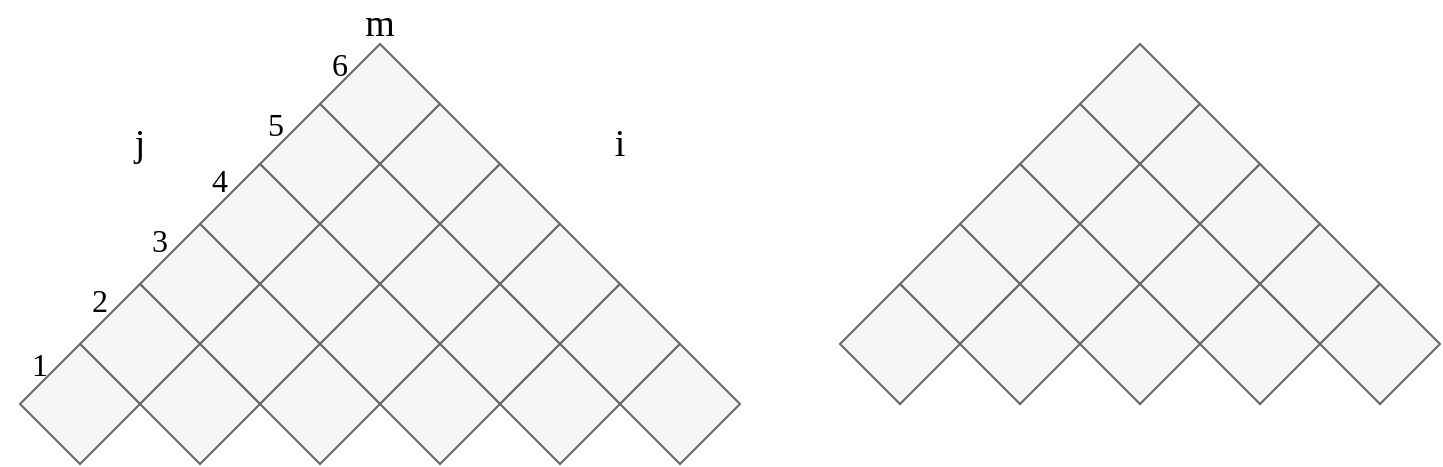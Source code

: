<mxfile version="12.3.3" type="github" pages="1">
  <diagram id="A5NQOXtNuCn2YS7XO_Ea" name="Page-1">
    <mxGraphModel dx="772" dy="457" grid="1" gridSize="10" guides="1" tooltips="1" connect="1" arrows="1" fold="1" page="1" pageScale="1" pageWidth="850" pageHeight="1100" math="0" shadow="0">
      <root>
        <mxCell id="0"/>
        <mxCell id="1" parent="0"/>
        <mxCell id="EKviAfosVV8FFSTH-Syd-3" value="" style="rhombus;whiteSpace=wrap;html=1;fillColor=#f5f5f5;strokeColor=#666666;fontColor=#333333;" vertex="1" parent="1">
          <mxGeometry x="190" y="190" width="60" height="60" as="geometry"/>
        </mxCell>
        <mxCell id="EKviAfosVV8FFSTH-Syd-4" value="" style="rhombus;whiteSpace=wrap;html=1;fillColor=#f5f5f5;strokeColor=#666666;fontColor=#333333;" vertex="1" parent="1">
          <mxGeometry x="220" y="220" width="60" height="60" as="geometry"/>
        </mxCell>
        <mxCell id="EKviAfosVV8FFSTH-Syd-5" value="" style="rhombus;whiteSpace=wrap;html=1;fillColor=#f5f5f5;strokeColor=#666666;fontColor=#333333;" vertex="1" parent="1">
          <mxGeometry x="250" y="250" width="60" height="60" as="geometry"/>
        </mxCell>
        <mxCell id="EKviAfosVV8FFSTH-Syd-6" value="" style="rhombus;whiteSpace=wrap;html=1;fillColor=#f5f5f5;strokeColor=#666666;fontColor=#333333;" vertex="1" parent="1">
          <mxGeometry x="280" y="280" width="60" height="60" as="geometry"/>
        </mxCell>
        <mxCell id="EKviAfosVV8FFSTH-Syd-7" value="" style="rhombus;whiteSpace=wrap;html=1;fillColor=#f5f5f5;strokeColor=#666666;fontColor=#333333;" vertex="1" parent="1">
          <mxGeometry x="310" y="310" width="60" height="60" as="geometry"/>
        </mxCell>
        <mxCell id="EKviAfosVV8FFSTH-Syd-8" value="" style="rhombus;whiteSpace=wrap;html=1;fillColor=#f5f5f5;strokeColor=#666666;fontColor=#333333;" vertex="1" parent="1">
          <mxGeometry x="340" y="340" width="60" height="60" as="geometry"/>
        </mxCell>
        <mxCell id="EKviAfosVV8FFSTH-Syd-9" value="" style="rhombus;whiteSpace=wrap;html=1;fillColor=#f5f5f5;strokeColor=#666666;fontColor=#333333;" vertex="1" parent="1">
          <mxGeometry x="160" y="220" width="60" height="60" as="geometry"/>
        </mxCell>
        <mxCell id="EKviAfosVV8FFSTH-Syd-10" value="" style="rhombus;whiteSpace=wrap;html=1;fillColor=#f5f5f5;strokeColor=#666666;fontColor=#333333;" vertex="1" parent="1">
          <mxGeometry x="190" y="250" width="60" height="60" as="geometry"/>
        </mxCell>
        <mxCell id="EKviAfosVV8FFSTH-Syd-11" value="" style="rhombus;whiteSpace=wrap;html=1;fillColor=#f5f5f5;strokeColor=#666666;fontColor=#333333;" vertex="1" parent="1">
          <mxGeometry x="220" y="280" width="60" height="60" as="geometry"/>
        </mxCell>
        <mxCell id="EKviAfosVV8FFSTH-Syd-12" value="" style="rhombus;whiteSpace=wrap;html=1;fillColor=#f5f5f5;strokeColor=#666666;fontColor=#333333;" vertex="1" parent="1">
          <mxGeometry x="250" y="310" width="60" height="60" as="geometry"/>
        </mxCell>
        <mxCell id="EKviAfosVV8FFSTH-Syd-13" value="" style="rhombus;whiteSpace=wrap;html=1;fillColor=#f5f5f5;strokeColor=#666666;fontColor=#333333;" vertex="1" parent="1">
          <mxGeometry x="280" y="340" width="60" height="60" as="geometry"/>
        </mxCell>
        <mxCell id="EKviAfosVV8FFSTH-Syd-15" value="" style="rhombus;whiteSpace=wrap;html=1;fillColor=#f5f5f5;strokeColor=#666666;fontColor=#333333;" vertex="1" parent="1">
          <mxGeometry x="130" y="250" width="60" height="60" as="geometry"/>
        </mxCell>
        <mxCell id="EKviAfosVV8FFSTH-Syd-16" value="" style="rhombus;whiteSpace=wrap;html=1;fillColor=#f5f5f5;strokeColor=#666666;fontColor=#333333;" vertex="1" parent="1">
          <mxGeometry x="160" y="280" width="60" height="60" as="geometry"/>
        </mxCell>
        <mxCell id="EKviAfosVV8FFSTH-Syd-17" value="" style="rhombus;whiteSpace=wrap;html=1;fillColor=#f5f5f5;strokeColor=#666666;fontColor=#333333;" vertex="1" parent="1">
          <mxGeometry x="190" y="310" width="60" height="60" as="geometry"/>
        </mxCell>
        <mxCell id="EKviAfosVV8FFSTH-Syd-18" value="" style="rhombus;whiteSpace=wrap;html=1;fillColor=#f5f5f5;strokeColor=#666666;fontColor=#333333;" vertex="1" parent="1">
          <mxGeometry x="220" y="340" width="60" height="60" as="geometry"/>
        </mxCell>
        <mxCell id="EKviAfosVV8FFSTH-Syd-22" value="" style="rhombus;whiteSpace=wrap;html=1;fillColor=#f5f5f5;strokeColor=#666666;fontColor=#333333;" vertex="1" parent="1">
          <mxGeometry x="100" y="280" width="60" height="60" as="geometry"/>
        </mxCell>
        <mxCell id="EKviAfosVV8FFSTH-Syd-23" value="" style="rhombus;whiteSpace=wrap;html=1;fillColor=#f5f5f5;strokeColor=#666666;fontColor=#333333;" vertex="1" parent="1">
          <mxGeometry x="130" y="310" width="60" height="60" as="geometry"/>
        </mxCell>
        <mxCell id="EKviAfosVV8FFSTH-Syd-24" value="" style="rhombus;whiteSpace=wrap;html=1;fillColor=#f5f5f5;strokeColor=#666666;fontColor=#333333;" vertex="1" parent="1">
          <mxGeometry x="160" y="340" width="60" height="60" as="geometry"/>
        </mxCell>
        <mxCell id="EKviAfosVV8FFSTH-Syd-25" value="" style="rhombus;whiteSpace=wrap;html=1;fillColor=#f5f5f5;strokeColor=#666666;fontColor=#333333;" vertex="1" parent="1">
          <mxGeometry x="70" y="310" width="60" height="60" as="geometry"/>
        </mxCell>
        <mxCell id="EKviAfosVV8FFSTH-Syd-26" value="" style="rhombus;whiteSpace=wrap;html=1;fillColor=#f5f5f5;strokeColor=#666666;fontColor=#333333;" vertex="1" parent="1">
          <mxGeometry x="100" y="340" width="60" height="60" as="geometry"/>
        </mxCell>
        <mxCell id="EKviAfosVV8FFSTH-Syd-27" value="" style="rhombus;whiteSpace=wrap;html=1;fillColor=#f5f5f5;strokeColor=#666666;fontColor=#333333;" vertex="1" parent="1">
          <mxGeometry x="40" y="340" width="60" height="60" as="geometry"/>
        </mxCell>
        <mxCell id="EKviAfosVV8FFSTH-Syd-44" value="" style="rhombus;whiteSpace=wrap;html=1;fillColor=#f5f5f5;strokeColor=#666666;fontColor=#333333;" vertex="1" parent="1">
          <mxGeometry x="570" y="190" width="60" height="60" as="geometry"/>
        </mxCell>
        <mxCell id="EKviAfosVV8FFSTH-Syd-45" value="" style="rhombus;whiteSpace=wrap;html=1;fillColor=#f5f5f5;strokeColor=#666666;fontColor=#333333;" vertex="1" parent="1">
          <mxGeometry x="600" y="220" width="60" height="60" as="geometry"/>
        </mxCell>
        <mxCell id="EKviAfosVV8FFSTH-Syd-46" value="" style="rhombus;whiteSpace=wrap;html=1;fillColor=#f5f5f5;strokeColor=#666666;fontColor=#333333;" vertex="1" parent="1">
          <mxGeometry x="630" y="250" width="60" height="60" as="geometry"/>
        </mxCell>
        <mxCell id="EKviAfosVV8FFSTH-Syd-47" value="" style="rhombus;whiteSpace=wrap;html=1;fillColor=#f5f5f5;strokeColor=#666666;fontColor=#333333;" vertex="1" parent="1">
          <mxGeometry x="660" y="280" width="60" height="60" as="geometry"/>
        </mxCell>
        <mxCell id="EKviAfosVV8FFSTH-Syd-48" value="" style="rhombus;whiteSpace=wrap;html=1;fillColor=#f5f5f5;strokeColor=#666666;fontColor=#333333;" vertex="1" parent="1">
          <mxGeometry x="690" y="310" width="60" height="60" as="geometry"/>
        </mxCell>
        <mxCell id="EKviAfosVV8FFSTH-Syd-49" value="" style="rhombus;whiteSpace=wrap;html=1;fillColor=#f5f5f5;strokeColor=#666666;fontColor=#333333;" vertex="1" parent="1">
          <mxGeometry x="540" y="220" width="60" height="60" as="geometry"/>
        </mxCell>
        <mxCell id="EKviAfosVV8FFSTH-Syd-50" value="" style="rhombus;whiteSpace=wrap;html=1;fillColor=#f5f5f5;strokeColor=#666666;fontColor=#333333;" vertex="1" parent="1">
          <mxGeometry x="570" y="250" width="60" height="60" as="geometry"/>
        </mxCell>
        <mxCell id="EKviAfosVV8FFSTH-Syd-51" value="" style="rhombus;whiteSpace=wrap;html=1;fillColor=#f5f5f5;strokeColor=#666666;fontColor=#333333;" vertex="1" parent="1">
          <mxGeometry x="600" y="280" width="60" height="60" as="geometry"/>
        </mxCell>
        <mxCell id="EKviAfosVV8FFSTH-Syd-52" value="" style="rhombus;whiteSpace=wrap;html=1;fillColor=#f5f5f5;strokeColor=#666666;fontColor=#333333;" vertex="1" parent="1">
          <mxGeometry x="630" y="310" width="60" height="60" as="geometry"/>
        </mxCell>
        <mxCell id="EKviAfosVV8FFSTH-Syd-53" value="" style="rhombus;whiteSpace=wrap;html=1;fillColor=#f5f5f5;strokeColor=#666666;fontColor=#333333;" vertex="1" parent="1">
          <mxGeometry x="510" y="250" width="60" height="60" as="geometry"/>
        </mxCell>
        <mxCell id="EKviAfosVV8FFSTH-Syd-54" value="" style="rhombus;whiteSpace=wrap;html=1;fillColor=#f5f5f5;strokeColor=#666666;fontColor=#333333;" vertex="1" parent="1">
          <mxGeometry x="540" y="280" width="60" height="60" as="geometry"/>
        </mxCell>
        <mxCell id="EKviAfosVV8FFSTH-Syd-55" value="" style="rhombus;whiteSpace=wrap;html=1;fillColor=#f5f5f5;strokeColor=#666666;fontColor=#333333;" vertex="1" parent="1">
          <mxGeometry x="570" y="310" width="60" height="60" as="geometry"/>
        </mxCell>
        <mxCell id="EKviAfosVV8FFSTH-Syd-56" value="" style="rhombus;whiteSpace=wrap;html=1;fillColor=#f5f5f5;strokeColor=#666666;fontColor=#333333;" vertex="1" parent="1">
          <mxGeometry x="480" y="280" width="60" height="60" as="geometry"/>
        </mxCell>
        <mxCell id="EKviAfosVV8FFSTH-Syd-57" value="" style="rhombus;whiteSpace=wrap;html=1;fillColor=#f5f5f5;strokeColor=#666666;fontColor=#333333;" vertex="1" parent="1">
          <mxGeometry x="510" y="310" width="60" height="60" as="geometry"/>
        </mxCell>
        <mxCell id="EKviAfosVV8FFSTH-Syd-58" value="" style="rhombus;whiteSpace=wrap;html=1;fillColor=#f5f5f5;strokeColor=#666666;fontColor=#333333;" vertex="1" parent="1">
          <mxGeometry x="450" y="310" width="60" height="60" as="geometry"/>
        </mxCell>
        <mxCell id="EKviAfosVV8FFSTH-Syd-59" value="&lt;font style=&quot;font-size: 19px&quot;&gt;m&lt;/font&gt;" style="text;html=1;strokeColor=none;fillColor=none;align=center;verticalAlign=middle;whiteSpace=wrap;rounded=0;fontFamily=Times New Roman;fontSize=16;" vertex="1" parent="1">
          <mxGeometry x="200" y="170" width="40" height="20" as="geometry"/>
        </mxCell>
        <mxCell id="EKviAfosVV8FFSTH-Syd-63" value="&lt;font style=&quot;font-size: 19px&quot;&gt;i&lt;/font&gt;" style="text;html=1;strokeColor=none;fillColor=none;align=center;verticalAlign=middle;whiteSpace=wrap;rounded=0;fontFamily=Times New Roman;fontSize=16;" vertex="1" parent="1">
          <mxGeometry x="320" y="230" width="40" height="20" as="geometry"/>
        </mxCell>
        <mxCell id="EKviAfosVV8FFSTH-Syd-65" value="&lt;font style=&quot;font-size: 19px&quot;&gt;j&lt;/font&gt;" style="text;html=1;strokeColor=none;fillColor=none;align=center;verticalAlign=middle;whiteSpace=wrap;rounded=0;fontFamily=Times New Roman;fontSize=16;" vertex="1" parent="1">
          <mxGeometry x="80" y="230" width="40" height="20" as="geometry"/>
        </mxCell>
        <mxCell id="EKviAfosVV8FFSTH-Syd-66" value="1" style="text;html=1;strokeColor=none;fillColor=none;align=center;verticalAlign=middle;whiteSpace=wrap;rounded=0;fontFamily=Times New Roman;fontSize=16;" vertex="1" parent="1">
          <mxGeometry x="30" y="340" width="40" height="20" as="geometry"/>
        </mxCell>
        <mxCell id="EKviAfosVV8FFSTH-Syd-67" value="2" style="text;html=1;strokeColor=none;fillColor=none;align=center;verticalAlign=middle;whiteSpace=wrap;rounded=0;fontFamily=Times New Roman;fontSize=16;" vertex="1" parent="1">
          <mxGeometry x="60" y="308" width="40" height="20" as="geometry"/>
        </mxCell>
        <mxCell id="EKviAfosVV8FFSTH-Syd-68" value="3" style="text;html=1;strokeColor=none;fillColor=none;align=center;verticalAlign=middle;whiteSpace=wrap;rounded=0;fontFamily=Times New Roman;fontSize=16;" vertex="1" parent="1">
          <mxGeometry x="90" y="278" width="40" height="20" as="geometry"/>
        </mxCell>
        <mxCell id="EKviAfosVV8FFSTH-Syd-69" value="4" style="text;html=1;strokeColor=none;fillColor=none;align=center;verticalAlign=middle;whiteSpace=wrap;rounded=0;fontFamily=Times New Roman;fontSize=16;" vertex="1" parent="1">
          <mxGeometry x="120" y="248" width="40" height="20" as="geometry"/>
        </mxCell>
        <mxCell id="EKviAfosVV8FFSTH-Syd-70" value="5" style="text;html=1;strokeColor=none;fillColor=none;align=center;verticalAlign=middle;whiteSpace=wrap;rounded=0;fontFamily=Times New Roman;fontSize=16;" vertex="1" parent="1">
          <mxGeometry x="148" y="220" width="40" height="20" as="geometry"/>
        </mxCell>
        <mxCell id="EKviAfosVV8FFSTH-Syd-71" value="6" style="text;html=1;strokeColor=none;fillColor=none;align=center;verticalAlign=middle;whiteSpace=wrap;rounded=0;fontFamily=Times New Roman;fontSize=16;" vertex="1" parent="1">
          <mxGeometry x="180" y="190" width="40" height="20" as="geometry"/>
        </mxCell>
      </root>
    </mxGraphModel>
  </diagram>
</mxfile>
